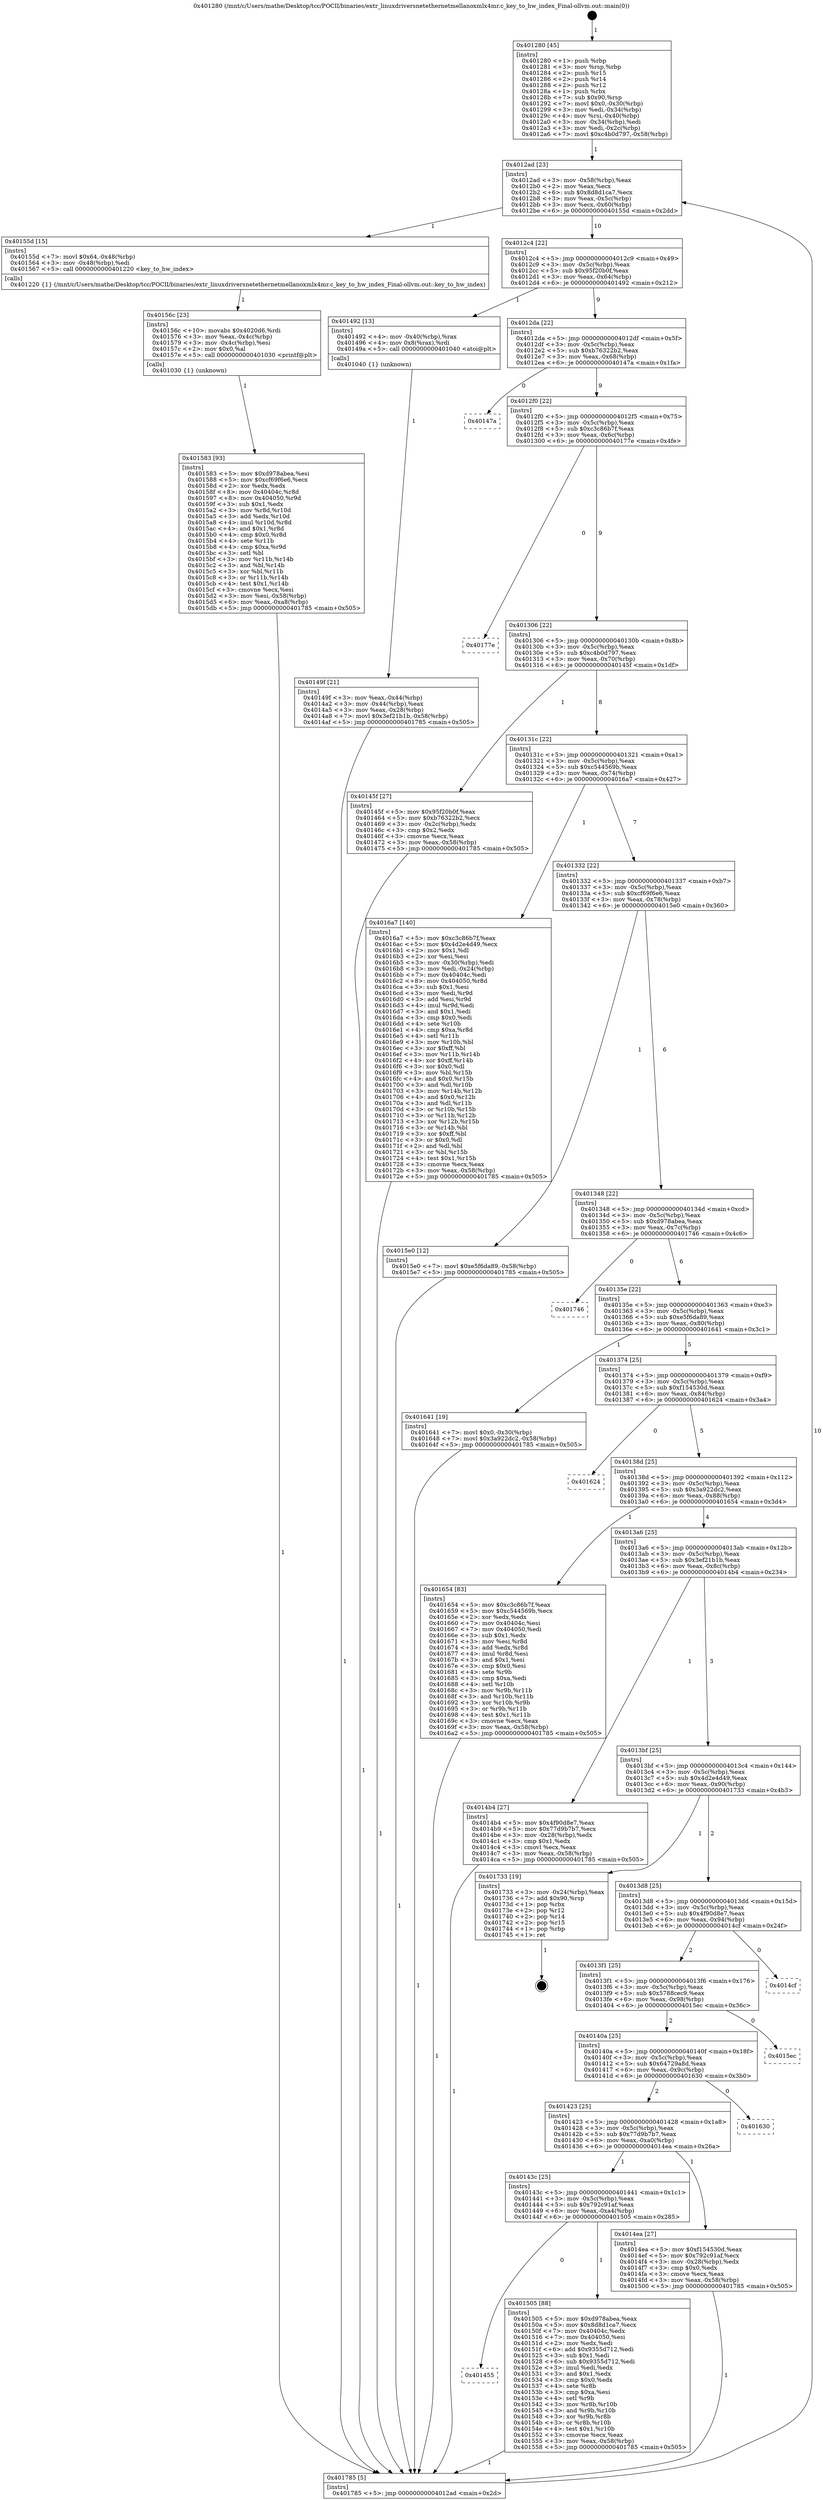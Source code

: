 digraph "0x401280" {
  label = "0x401280 (/mnt/c/Users/mathe/Desktop/tcc/POCII/binaries/extr_linuxdriversnetethernetmellanoxmlx4mr.c_key_to_hw_index_Final-ollvm.out::main(0))"
  labelloc = "t"
  node[shape=record]

  Entry [label="",width=0.3,height=0.3,shape=circle,fillcolor=black,style=filled]
  "0x4012ad" [label="{
     0x4012ad [23]\l
     | [instrs]\l
     &nbsp;&nbsp;0x4012ad \<+3\>: mov -0x58(%rbp),%eax\l
     &nbsp;&nbsp;0x4012b0 \<+2\>: mov %eax,%ecx\l
     &nbsp;&nbsp;0x4012b2 \<+6\>: sub $0x8d8d1ca7,%ecx\l
     &nbsp;&nbsp;0x4012b8 \<+3\>: mov %eax,-0x5c(%rbp)\l
     &nbsp;&nbsp;0x4012bb \<+3\>: mov %ecx,-0x60(%rbp)\l
     &nbsp;&nbsp;0x4012be \<+6\>: je 000000000040155d \<main+0x2dd\>\l
  }"]
  "0x40155d" [label="{
     0x40155d [15]\l
     | [instrs]\l
     &nbsp;&nbsp;0x40155d \<+7\>: movl $0x64,-0x48(%rbp)\l
     &nbsp;&nbsp;0x401564 \<+3\>: mov -0x48(%rbp),%edi\l
     &nbsp;&nbsp;0x401567 \<+5\>: call 0000000000401220 \<key_to_hw_index\>\l
     | [calls]\l
     &nbsp;&nbsp;0x401220 \{1\} (/mnt/c/Users/mathe/Desktop/tcc/POCII/binaries/extr_linuxdriversnetethernetmellanoxmlx4mr.c_key_to_hw_index_Final-ollvm.out::key_to_hw_index)\l
  }"]
  "0x4012c4" [label="{
     0x4012c4 [22]\l
     | [instrs]\l
     &nbsp;&nbsp;0x4012c4 \<+5\>: jmp 00000000004012c9 \<main+0x49\>\l
     &nbsp;&nbsp;0x4012c9 \<+3\>: mov -0x5c(%rbp),%eax\l
     &nbsp;&nbsp;0x4012cc \<+5\>: sub $0x95f20b0f,%eax\l
     &nbsp;&nbsp;0x4012d1 \<+3\>: mov %eax,-0x64(%rbp)\l
     &nbsp;&nbsp;0x4012d4 \<+6\>: je 0000000000401492 \<main+0x212\>\l
  }"]
  Exit [label="",width=0.3,height=0.3,shape=circle,fillcolor=black,style=filled,peripheries=2]
  "0x401492" [label="{
     0x401492 [13]\l
     | [instrs]\l
     &nbsp;&nbsp;0x401492 \<+4\>: mov -0x40(%rbp),%rax\l
     &nbsp;&nbsp;0x401496 \<+4\>: mov 0x8(%rax),%rdi\l
     &nbsp;&nbsp;0x40149a \<+5\>: call 0000000000401040 \<atoi@plt\>\l
     | [calls]\l
     &nbsp;&nbsp;0x401040 \{1\} (unknown)\l
  }"]
  "0x4012da" [label="{
     0x4012da [22]\l
     | [instrs]\l
     &nbsp;&nbsp;0x4012da \<+5\>: jmp 00000000004012df \<main+0x5f\>\l
     &nbsp;&nbsp;0x4012df \<+3\>: mov -0x5c(%rbp),%eax\l
     &nbsp;&nbsp;0x4012e2 \<+5\>: sub $0xb76322b2,%eax\l
     &nbsp;&nbsp;0x4012e7 \<+3\>: mov %eax,-0x68(%rbp)\l
     &nbsp;&nbsp;0x4012ea \<+6\>: je 000000000040147a \<main+0x1fa\>\l
  }"]
  "0x401583" [label="{
     0x401583 [93]\l
     | [instrs]\l
     &nbsp;&nbsp;0x401583 \<+5\>: mov $0xd978abea,%esi\l
     &nbsp;&nbsp;0x401588 \<+5\>: mov $0xcf69f6e6,%ecx\l
     &nbsp;&nbsp;0x40158d \<+2\>: xor %edx,%edx\l
     &nbsp;&nbsp;0x40158f \<+8\>: mov 0x40404c,%r8d\l
     &nbsp;&nbsp;0x401597 \<+8\>: mov 0x404050,%r9d\l
     &nbsp;&nbsp;0x40159f \<+3\>: sub $0x1,%edx\l
     &nbsp;&nbsp;0x4015a2 \<+3\>: mov %r8d,%r10d\l
     &nbsp;&nbsp;0x4015a5 \<+3\>: add %edx,%r10d\l
     &nbsp;&nbsp;0x4015a8 \<+4\>: imul %r10d,%r8d\l
     &nbsp;&nbsp;0x4015ac \<+4\>: and $0x1,%r8d\l
     &nbsp;&nbsp;0x4015b0 \<+4\>: cmp $0x0,%r8d\l
     &nbsp;&nbsp;0x4015b4 \<+4\>: sete %r11b\l
     &nbsp;&nbsp;0x4015b8 \<+4\>: cmp $0xa,%r9d\l
     &nbsp;&nbsp;0x4015bc \<+3\>: setl %bl\l
     &nbsp;&nbsp;0x4015bf \<+3\>: mov %r11b,%r14b\l
     &nbsp;&nbsp;0x4015c2 \<+3\>: and %bl,%r14b\l
     &nbsp;&nbsp;0x4015c5 \<+3\>: xor %bl,%r11b\l
     &nbsp;&nbsp;0x4015c8 \<+3\>: or %r11b,%r14b\l
     &nbsp;&nbsp;0x4015cb \<+4\>: test $0x1,%r14b\l
     &nbsp;&nbsp;0x4015cf \<+3\>: cmovne %ecx,%esi\l
     &nbsp;&nbsp;0x4015d2 \<+3\>: mov %esi,-0x58(%rbp)\l
     &nbsp;&nbsp;0x4015d5 \<+6\>: mov %eax,-0xa8(%rbp)\l
     &nbsp;&nbsp;0x4015db \<+5\>: jmp 0000000000401785 \<main+0x505\>\l
  }"]
  "0x40147a" [label="{
     0x40147a\l
  }", style=dashed]
  "0x4012f0" [label="{
     0x4012f0 [22]\l
     | [instrs]\l
     &nbsp;&nbsp;0x4012f0 \<+5\>: jmp 00000000004012f5 \<main+0x75\>\l
     &nbsp;&nbsp;0x4012f5 \<+3\>: mov -0x5c(%rbp),%eax\l
     &nbsp;&nbsp;0x4012f8 \<+5\>: sub $0xc3c86b7f,%eax\l
     &nbsp;&nbsp;0x4012fd \<+3\>: mov %eax,-0x6c(%rbp)\l
     &nbsp;&nbsp;0x401300 \<+6\>: je 000000000040177e \<main+0x4fe\>\l
  }"]
  "0x40156c" [label="{
     0x40156c [23]\l
     | [instrs]\l
     &nbsp;&nbsp;0x40156c \<+10\>: movabs $0x4020d6,%rdi\l
     &nbsp;&nbsp;0x401576 \<+3\>: mov %eax,-0x4c(%rbp)\l
     &nbsp;&nbsp;0x401579 \<+3\>: mov -0x4c(%rbp),%esi\l
     &nbsp;&nbsp;0x40157c \<+2\>: mov $0x0,%al\l
     &nbsp;&nbsp;0x40157e \<+5\>: call 0000000000401030 \<printf@plt\>\l
     | [calls]\l
     &nbsp;&nbsp;0x401030 \{1\} (unknown)\l
  }"]
  "0x40177e" [label="{
     0x40177e\l
  }", style=dashed]
  "0x401306" [label="{
     0x401306 [22]\l
     | [instrs]\l
     &nbsp;&nbsp;0x401306 \<+5\>: jmp 000000000040130b \<main+0x8b\>\l
     &nbsp;&nbsp;0x40130b \<+3\>: mov -0x5c(%rbp),%eax\l
     &nbsp;&nbsp;0x40130e \<+5\>: sub $0xc4b0d797,%eax\l
     &nbsp;&nbsp;0x401313 \<+3\>: mov %eax,-0x70(%rbp)\l
     &nbsp;&nbsp;0x401316 \<+6\>: je 000000000040145f \<main+0x1df\>\l
  }"]
  "0x401455" [label="{
     0x401455\l
  }", style=dashed]
  "0x40145f" [label="{
     0x40145f [27]\l
     | [instrs]\l
     &nbsp;&nbsp;0x40145f \<+5\>: mov $0x95f20b0f,%eax\l
     &nbsp;&nbsp;0x401464 \<+5\>: mov $0xb76322b2,%ecx\l
     &nbsp;&nbsp;0x401469 \<+3\>: mov -0x2c(%rbp),%edx\l
     &nbsp;&nbsp;0x40146c \<+3\>: cmp $0x2,%edx\l
     &nbsp;&nbsp;0x40146f \<+3\>: cmovne %ecx,%eax\l
     &nbsp;&nbsp;0x401472 \<+3\>: mov %eax,-0x58(%rbp)\l
     &nbsp;&nbsp;0x401475 \<+5\>: jmp 0000000000401785 \<main+0x505\>\l
  }"]
  "0x40131c" [label="{
     0x40131c [22]\l
     | [instrs]\l
     &nbsp;&nbsp;0x40131c \<+5\>: jmp 0000000000401321 \<main+0xa1\>\l
     &nbsp;&nbsp;0x401321 \<+3\>: mov -0x5c(%rbp),%eax\l
     &nbsp;&nbsp;0x401324 \<+5\>: sub $0xc544569b,%eax\l
     &nbsp;&nbsp;0x401329 \<+3\>: mov %eax,-0x74(%rbp)\l
     &nbsp;&nbsp;0x40132c \<+6\>: je 00000000004016a7 \<main+0x427\>\l
  }"]
  "0x401785" [label="{
     0x401785 [5]\l
     | [instrs]\l
     &nbsp;&nbsp;0x401785 \<+5\>: jmp 00000000004012ad \<main+0x2d\>\l
  }"]
  "0x401280" [label="{
     0x401280 [45]\l
     | [instrs]\l
     &nbsp;&nbsp;0x401280 \<+1\>: push %rbp\l
     &nbsp;&nbsp;0x401281 \<+3\>: mov %rsp,%rbp\l
     &nbsp;&nbsp;0x401284 \<+2\>: push %r15\l
     &nbsp;&nbsp;0x401286 \<+2\>: push %r14\l
     &nbsp;&nbsp;0x401288 \<+2\>: push %r12\l
     &nbsp;&nbsp;0x40128a \<+1\>: push %rbx\l
     &nbsp;&nbsp;0x40128b \<+7\>: sub $0x90,%rsp\l
     &nbsp;&nbsp;0x401292 \<+7\>: movl $0x0,-0x30(%rbp)\l
     &nbsp;&nbsp;0x401299 \<+3\>: mov %edi,-0x34(%rbp)\l
     &nbsp;&nbsp;0x40129c \<+4\>: mov %rsi,-0x40(%rbp)\l
     &nbsp;&nbsp;0x4012a0 \<+3\>: mov -0x34(%rbp),%edi\l
     &nbsp;&nbsp;0x4012a3 \<+3\>: mov %edi,-0x2c(%rbp)\l
     &nbsp;&nbsp;0x4012a6 \<+7\>: movl $0xc4b0d797,-0x58(%rbp)\l
  }"]
  "0x40149f" [label="{
     0x40149f [21]\l
     | [instrs]\l
     &nbsp;&nbsp;0x40149f \<+3\>: mov %eax,-0x44(%rbp)\l
     &nbsp;&nbsp;0x4014a2 \<+3\>: mov -0x44(%rbp),%eax\l
     &nbsp;&nbsp;0x4014a5 \<+3\>: mov %eax,-0x28(%rbp)\l
     &nbsp;&nbsp;0x4014a8 \<+7\>: movl $0x3ef21b1b,-0x58(%rbp)\l
     &nbsp;&nbsp;0x4014af \<+5\>: jmp 0000000000401785 \<main+0x505\>\l
  }"]
  "0x401505" [label="{
     0x401505 [88]\l
     | [instrs]\l
     &nbsp;&nbsp;0x401505 \<+5\>: mov $0xd978abea,%eax\l
     &nbsp;&nbsp;0x40150a \<+5\>: mov $0x8d8d1ca7,%ecx\l
     &nbsp;&nbsp;0x40150f \<+7\>: mov 0x40404c,%edx\l
     &nbsp;&nbsp;0x401516 \<+7\>: mov 0x404050,%esi\l
     &nbsp;&nbsp;0x40151d \<+2\>: mov %edx,%edi\l
     &nbsp;&nbsp;0x40151f \<+6\>: add $0x9355d712,%edi\l
     &nbsp;&nbsp;0x401525 \<+3\>: sub $0x1,%edi\l
     &nbsp;&nbsp;0x401528 \<+6\>: sub $0x9355d712,%edi\l
     &nbsp;&nbsp;0x40152e \<+3\>: imul %edi,%edx\l
     &nbsp;&nbsp;0x401531 \<+3\>: and $0x1,%edx\l
     &nbsp;&nbsp;0x401534 \<+3\>: cmp $0x0,%edx\l
     &nbsp;&nbsp;0x401537 \<+4\>: sete %r8b\l
     &nbsp;&nbsp;0x40153b \<+3\>: cmp $0xa,%esi\l
     &nbsp;&nbsp;0x40153e \<+4\>: setl %r9b\l
     &nbsp;&nbsp;0x401542 \<+3\>: mov %r8b,%r10b\l
     &nbsp;&nbsp;0x401545 \<+3\>: and %r9b,%r10b\l
     &nbsp;&nbsp;0x401548 \<+3\>: xor %r9b,%r8b\l
     &nbsp;&nbsp;0x40154b \<+3\>: or %r8b,%r10b\l
     &nbsp;&nbsp;0x40154e \<+4\>: test $0x1,%r10b\l
     &nbsp;&nbsp;0x401552 \<+3\>: cmovne %ecx,%eax\l
     &nbsp;&nbsp;0x401555 \<+3\>: mov %eax,-0x58(%rbp)\l
     &nbsp;&nbsp;0x401558 \<+5\>: jmp 0000000000401785 \<main+0x505\>\l
  }"]
  "0x4016a7" [label="{
     0x4016a7 [140]\l
     | [instrs]\l
     &nbsp;&nbsp;0x4016a7 \<+5\>: mov $0xc3c86b7f,%eax\l
     &nbsp;&nbsp;0x4016ac \<+5\>: mov $0x4d2e4d49,%ecx\l
     &nbsp;&nbsp;0x4016b1 \<+2\>: mov $0x1,%dl\l
     &nbsp;&nbsp;0x4016b3 \<+2\>: xor %esi,%esi\l
     &nbsp;&nbsp;0x4016b5 \<+3\>: mov -0x30(%rbp),%edi\l
     &nbsp;&nbsp;0x4016b8 \<+3\>: mov %edi,-0x24(%rbp)\l
     &nbsp;&nbsp;0x4016bb \<+7\>: mov 0x40404c,%edi\l
     &nbsp;&nbsp;0x4016c2 \<+8\>: mov 0x404050,%r8d\l
     &nbsp;&nbsp;0x4016ca \<+3\>: sub $0x1,%esi\l
     &nbsp;&nbsp;0x4016cd \<+3\>: mov %edi,%r9d\l
     &nbsp;&nbsp;0x4016d0 \<+3\>: add %esi,%r9d\l
     &nbsp;&nbsp;0x4016d3 \<+4\>: imul %r9d,%edi\l
     &nbsp;&nbsp;0x4016d7 \<+3\>: and $0x1,%edi\l
     &nbsp;&nbsp;0x4016da \<+3\>: cmp $0x0,%edi\l
     &nbsp;&nbsp;0x4016dd \<+4\>: sete %r10b\l
     &nbsp;&nbsp;0x4016e1 \<+4\>: cmp $0xa,%r8d\l
     &nbsp;&nbsp;0x4016e5 \<+4\>: setl %r11b\l
     &nbsp;&nbsp;0x4016e9 \<+3\>: mov %r10b,%bl\l
     &nbsp;&nbsp;0x4016ec \<+3\>: xor $0xff,%bl\l
     &nbsp;&nbsp;0x4016ef \<+3\>: mov %r11b,%r14b\l
     &nbsp;&nbsp;0x4016f2 \<+4\>: xor $0xff,%r14b\l
     &nbsp;&nbsp;0x4016f6 \<+3\>: xor $0x0,%dl\l
     &nbsp;&nbsp;0x4016f9 \<+3\>: mov %bl,%r15b\l
     &nbsp;&nbsp;0x4016fc \<+4\>: and $0x0,%r15b\l
     &nbsp;&nbsp;0x401700 \<+3\>: and %dl,%r10b\l
     &nbsp;&nbsp;0x401703 \<+3\>: mov %r14b,%r12b\l
     &nbsp;&nbsp;0x401706 \<+4\>: and $0x0,%r12b\l
     &nbsp;&nbsp;0x40170a \<+3\>: and %dl,%r11b\l
     &nbsp;&nbsp;0x40170d \<+3\>: or %r10b,%r15b\l
     &nbsp;&nbsp;0x401710 \<+3\>: or %r11b,%r12b\l
     &nbsp;&nbsp;0x401713 \<+3\>: xor %r12b,%r15b\l
     &nbsp;&nbsp;0x401716 \<+3\>: or %r14b,%bl\l
     &nbsp;&nbsp;0x401719 \<+3\>: xor $0xff,%bl\l
     &nbsp;&nbsp;0x40171c \<+3\>: or $0x0,%dl\l
     &nbsp;&nbsp;0x40171f \<+2\>: and %dl,%bl\l
     &nbsp;&nbsp;0x401721 \<+3\>: or %bl,%r15b\l
     &nbsp;&nbsp;0x401724 \<+4\>: test $0x1,%r15b\l
     &nbsp;&nbsp;0x401728 \<+3\>: cmovne %ecx,%eax\l
     &nbsp;&nbsp;0x40172b \<+3\>: mov %eax,-0x58(%rbp)\l
     &nbsp;&nbsp;0x40172e \<+5\>: jmp 0000000000401785 \<main+0x505\>\l
  }"]
  "0x401332" [label="{
     0x401332 [22]\l
     | [instrs]\l
     &nbsp;&nbsp;0x401332 \<+5\>: jmp 0000000000401337 \<main+0xb7\>\l
     &nbsp;&nbsp;0x401337 \<+3\>: mov -0x5c(%rbp),%eax\l
     &nbsp;&nbsp;0x40133a \<+5\>: sub $0xcf69f6e6,%eax\l
     &nbsp;&nbsp;0x40133f \<+3\>: mov %eax,-0x78(%rbp)\l
     &nbsp;&nbsp;0x401342 \<+6\>: je 00000000004015e0 \<main+0x360\>\l
  }"]
  "0x40143c" [label="{
     0x40143c [25]\l
     | [instrs]\l
     &nbsp;&nbsp;0x40143c \<+5\>: jmp 0000000000401441 \<main+0x1c1\>\l
     &nbsp;&nbsp;0x401441 \<+3\>: mov -0x5c(%rbp),%eax\l
     &nbsp;&nbsp;0x401444 \<+5\>: sub $0x792c91af,%eax\l
     &nbsp;&nbsp;0x401449 \<+6\>: mov %eax,-0xa4(%rbp)\l
     &nbsp;&nbsp;0x40144f \<+6\>: je 0000000000401505 \<main+0x285\>\l
  }"]
  "0x4015e0" [label="{
     0x4015e0 [12]\l
     | [instrs]\l
     &nbsp;&nbsp;0x4015e0 \<+7\>: movl $0xe5f6da89,-0x58(%rbp)\l
     &nbsp;&nbsp;0x4015e7 \<+5\>: jmp 0000000000401785 \<main+0x505\>\l
  }"]
  "0x401348" [label="{
     0x401348 [22]\l
     | [instrs]\l
     &nbsp;&nbsp;0x401348 \<+5\>: jmp 000000000040134d \<main+0xcd\>\l
     &nbsp;&nbsp;0x40134d \<+3\>: mov -0x5c(%rbp),%eax\l
     &nbsp;&nbsp;0x401350 \<+5\>: sub $0xd978abea,%eax\l
     &nbsp;&nbsp;0x401355 \<+3\>: mov %eax,-0x7c(%rbp)\l
     &nbsp;&nbsp;0x401358 \<+6\>: je 0000000000401746 \<main+0x4c6\>\l
  }"]
  "0x4014ea" [label="{
     0x4014ea [27]\l
     | [instrs]\l
     &nbsp;&nbsp;0x4014ea \<+5\>: mov $0xf154530d,%eax\l
     &nbsp;&nbsp;0x4014ef \<+5\>: mov $0x792c91af,%ecx\l
     &nbsp;&nbsp;0x4014f4 \<+3\>: mov -0x28(%rbp),%edx\l
     &nbsp;&nbsp;0x4014f7 \<+3\>: cmp $0x0,%edx\l
     &nbsp;&nbsp;0x4014fa \<+3\>: cmove %ecx,%eax\l
     &nbsp;&nbsp;0x4014fd \<+3\>: mov %eax,-0x58(%rbp)\l
     &nbsp;&nbsp;0x401500 \<+5\>: jmp 0000000000401785 \<main+0x505\>\l
  }"]
  "0x401746" [label="{
     0x401746\l
  }", style=dashed]
  "0x40135e" [label="{
     0x40135e [22]\l
     | [instrs]\l
     &nbsp;&nbsp;0x40135e \<+5\>: jmp 0000000000401363 \<main+0xe3\>\l
     &nbsp;&nbsp;0x401363 \<+3\>: mov -0x5c(%rbp),%eax\l
     &nbsp;&nbsp;0x401366 \<+5\>: sub $0xe5f6da89,%eax\l
     &nbsp;&nbsp;0x40136b \<+3\>: mov %eax,-0x80(%rbp)\l
     &nbsp;&nbsp;0x40136e \<+6\>: je 0000000000401641 \<main+0x3c1\>\l
  }"]
  "0x401423" [label="{
     0x401423 [25]\l
     | [instrs]\l
     &nbsp;&nbsp;0x401423 \<+5\>: jmp 0000000000401428 \<main+0x1a8\>\l
     &nbsp;&nbsp;0x401428 \<+3\>: mov -0x5c(%rbp),%eax\l
     &nbsp;&nbsp;0x40142b \<+5\>: sub $0x77d9b7b7,%eax\l
     &nbsp;&nbsp;0x401430 \<+6\>: mov %eax,-0xa0(%rbp)\l
     &nbsp;&nbsp;0x401436 \<+6\>: je 00000000004014ea \<main+0x26a\>\l
  }"]
  "0x401641" [label="{
     0x401641 [19]\l
     | [instrs]\l
     &nbsp;&nbsp;0x401641 \<+7\>: movl $0x0,-0x30(%rbp)\l
     &nbsp;&nbsp;0x401648 \<+7\>: movl $0x3a922dc2,-0x58(%rbp)\l
     &nbsp;&nbsp;0x40164f \<+5\>: jmp 0000000000401785 \<main+0x505\>\l
  }"]
  "0x401374" [label="{
     0x401374 [25]\l
     | [instrs]\l
     &nbsp;&nbsp;0x401374 \<+5\>: jmp 0000000000401379 \<main+0xf9\>\l
     &nbsp;&nbsp;0x401379 \<+3\>: mov -0x5c(%rbp),%eax\l
     &nbsp;&nbsp;0x40137c \<+5\>: sub $0xf154530d,%eax\l
     &nbsp;&nbsp;0x401381 \<+6\>: mov %eax,-0x84(%rbp)\l
     &nbsp;&nbsp;0x401387 \<+6\>: je 0000000000401624 \<main+0x3a4\>\l
  }"]
  "0x401630" [label="{
     0x401630\l
  }", style=dashed]
  "0x401624" [label="{
     0x401624\l
  }", style=dashed]
  "0x40138d" [label="{
     0x40138d [25]\l
     | [instrs]\l
     &nbsp;&nbsp;0x40138d \<+5\>: jmp 0000000000401392 \<main+0x112\>\l
     &nbsp;&nbsp;0x401392 \<+3\>: mov -0x5c(%rbp),%eax\l
     &nbsp;&nbsp;0x401395 \<+5\>: sub $0x3a922dc2,%eax\l
     &nbsp;&nbsp;0x40139a \<+6\>: mov %eax,-0x88(%rbp)\l
     &nbsp;&nbsp;0x4013a0 \<+6\>: je 0000000000401654 \<main+0x3d4\>\l
  }"]
  "0x40140a" [label="{
     0x40140a [25]\l
     | [instrs]\l
     &nbsp;&nbsp;0x40140a \<+5\>: jmp 000000000040140f \<main+0x18f\>\l
     &nbsp;&nbsp;0x40140f \<+3\>: mov -0x5c(%rbp),%eax\l
     &nbsp;&nbsp;0x401412 \<+5\>: sub $0x64729a8d,%eax\l
     &nbsp;&nbsp;0x401417 \<+6\>: mov %eax,-0x9c(%rbp)\l
     &nbsp;&nbsp;0x40141d \<+6\>: je 0000000000401630 \<main+0x3b0\>\l
  }"]
  "0x401654" [label="{
     0x401654 [83]\l
     | [instrs]\l
     &nbsp;&nbsp;0x401654 \<+5\>: mov $0xc3c86b7f,%eax\l
     &nbsp;&nbsp;0x401659 \<+5\>: mov $0xc544569b,%ecx\l
     &nbsp;&nbsp;0x40165e \<+2\>: xor %edx,%edx\l
     &nbsp;&nbsp;0x401660 \<+7\>: mov 0x40404c,%esi\l
     &nbsp;&nbsp;0x401667 \<+7\>: mov 0x404050,%edi\l
     &nbsp;&nbsp;0x40166e \<+3\>: sub $0x1,%edx\l
     &nbsp;&nbsp;0x401671 \<+3\>: mov %esi,%r8d\l
     &nbsp;&nbsp;0x401674 \<+3\>: add %edx,%r8d\l
     &nbsp;&nbsp;0x401677 \<+4\>: imul %r8d,%esi\l
     &nbsp;&nbsp;0x40167b \<+3\>: and $0x1,%esi\l
     &nbsp;&nbsp;0x40167e \<+3\>: cmp $0x0,%esi\l
     &nbsp;&nbsp;0x401681 \<+4\>: sete %r9b\l
     &nbsp;&nbsp;0x401685 \<+3\>: cmp $0xa,%edi\l
     &nbsp;&nbsp;0x401688 \<+4\>: setl %r10b\l
     &nbsp;&nbsp;0x40168c \<+3\>: mov %r9b,%r11b\l
     &nbsp;&nbsp;0x40168f \<+3\>: and %r10b,%r11b\l
     &nbsp;&nbsp;0x401692 \<+3\>: xor %r10b,%r9b\l
     &nbsp;&nbsp;0x401695 \<+3\>: or %r9b,%r11b\l
     &nbsp;&nbsp;0x401698 \<+4\>: test $0x1,%r11b\l
     &nbsp;&nbsp;0x40169c \<+3\>: cmovne %ecx,%eax\l
     &nbsp;&nbsp;0x40169f \<+3\>: mov %eax,-0x58(%rbp)\l
     &nbsp;&nbsp;0x4016a2 \<+5\>: jmp 0000000000401785 \<main+0x505\>\l
  }"]
  "0x4013a6" [label="{
     0x4013a6 [25]\l
     | [instrs]\l
     &nbsp;&nbsp;0x4013a6 \<+5\>: jmp 00000000004013ab \<main+0x12b\>\l
     &nbsp;&nbsp;0x4013ab \<+3\>: mov -0x5c(%rbp),%eax\l
     &nbsp;&nbsp;0x4013ae \<+5\>: sub $0x3ef21b1b,%eax\l
     &nbsp;&nbsp;0x4013b3 \<+6\>: mov %eax,-0x8c(%rbp)\l
     &nbsp;&nbsp;0x4013b9 \<+6\>: je 00000000004014b4 \<main+0x234\>\l
  }"]
  "0x4015ec" [label="{
     0x4015ec\l
  }", style=dashed]
  "0x4014b4" [label="{
     0x4014b4 [27]\l
     | [instrs]\l
     &nbsp;&nbsp;0x4014b4 \<+5\>: mov $0x4f90d8e7,%eax\l
     &nbsp;&nbsp;0x4014b9 \<+5\>: mov $0x77d9b7b7,%ecx\l
     &nbsp;&nbsp;0x4014be \<+3\>: mov -0x28(%rbp),%edx\l
     &nbsp;&nbsp;0x4014c1 \<+3\>: cmp $0x1,%edx\l
     &nbsp;&nbsp;0x4014c4 \<+3\>: cmovl %ecx,%eax\l
     &nbsp;&nbsp;0x4014c7 \<+3\>: mov %eax,-0x58(%rbp)\l
     &nbsp;&nbsp;0x4014ca \<+5\>: jmp 0000000000401785 \<main+0x505\>\l
  }"]
  "0x4013bf" [label="{
     0x4013bf [25]\l
     | [instrs]\l
     &nbsp;&nbsp;0x4013bf \<+5\>: jmp 00000000004013c4 \<main+0x144\>\l
     &nbsp;&nbsp;0x4013c4 \<+3\>: mov -0x5c(%rbp),%eax\l
     &nbsp;&nbsp;0x4013c7 \<+5\>: sub $0x4d2e4d49,%eax\l
     &nbsp;&nbsp;0x4013cc \<+6\>: mov %eax,-0x90(%rbp)\l
     &nbsp;&nbsp;0x4013d2 \<+6\>: je 0000000000401733 \<main+0x4b3\>\l
  }"]
  "0x4013f1" [label="{
     0x4013f1 [25]\l
     | [instrs]\l
     &nbsp;&nbsp;0x4013f1 \<+5\>: jmp 00000000004013f6 \<main+0x176\>\l
     &nbsp;&nbsp;0x4013f6 \<+3\>: mov -0x5c(%rbp),%eax\l
     &nbsp;&nbsp;0x4013f9 \<+5\>: sub $0x5788cec9,%eax\l
     &nbsp;&nbsp;0x4013fe \<+6\>: mov %eax,-0x98(%rbp)\l
     &nbsp;&nbsp;0x401404 \<+6\>: je 00000000004015ec \<main+0x36c\>\l
  }"]
  "0x401733" [label="{
     0x401733 [19]\l
     | [instrs]\l
     &nbsp;&nbsp;0x401733 \<+3\>: mov -0x24(%rbp),%eax\l
     &nbsp;&nbsp;0x401736 \<+7\>: add $0x90,%rsp\l
     &nbsp;&nbsp;0x40173d \<+1\>: pop %rbx\l
     &nbsp;&nbsp;0x40173e \<+2\>: pop %r12\l
     &nbsp;&nbsp;0x401740 \<+2\>: pop %r14\l
     &nbsp;&nbsp;0x401742 \<+2\>: pop %r15\l
     &nbsp;&nbsp;0x401744 \<+1\>: pop %rbp\l
     &nbsp;&nbsp;0x401745 \<+1\>: ret\l
  }"]
  "0x4013d8" [label="{
     0x4013d8 [25]\l
     | [instrs]\l
     &nbsp;&nbsp;0x4013d8 \<+5\>: jmp 00000000004013dd \<main+0x15d\>\l
     &nbsp;&nbsp;0x4013dd \<+3\>: mov -0x5c(%rbp),%eax\l
     &nbsp;&nbsp;0x4013e0 \<+5\>: sub $0x4f90d8e7,%eax\l
     &nbsp;&nbsp;0x4013e5 \<+6\>: mov %eax,-0x94(%rbp)\l
     &nbsp;&nbsp;0x4013eb \<+6\>: je 00000000004014cf \<main+0x24f\>\l
  }"]
  "0x4014cf" [label="{
     0x4014cf\l
  }", style=dashed]
  Entry -> "0x401280" [label=" 1"]
  "0x4012ad" -> "0x40155d" [label=" 1"]
  "0x4012ad" -> "0x4012c4" [label=" 10"]
  "0x401733" -> Exit [label=" 1"]
  "0x4012c4" -> "0x401492" [label=" 1"]
  "0x4012c4" -> "0x4012da" [label=" 9"]
  "0x4016a7" -> "0x401785" [label=" 1"]
  "0x4012da" -> "0x40147a" [label=" 0"]
  "0x4012da" -> "0x4012f0" [label=" 9"]
  "0x401654" -> "0x401785" [label=" 1"]
  "0x4012f0" -> "0x40177e" [label=" 0"]
  "0x4012f0" -> "0x401306" [label=" 9"]
  "0x401641" -> "0x401785" [label=" 1"]
  "0x401306" -> "0x40145f" [label=" 1"]
  "0x401306" -> "0x40131c" [label=" 8"]
  "0x40145f" -> "0x401785" [label=" 1"]
  "0x401280" -> "0x4012ad" [label=" 1"]
  "0x401785" -> "0x4012ad" [label=" 10"]
  "0x401492" -> "0x40149f" [label=" 1"]
  "0x40149f" -> "0x401785" [label=" 1"]
  "0x4015e0" -> "0x401785" [label=" 1"]
  "0x40131c" -> "0x4016a7" [label=" 1"]
  "0x40131c" -> "0x401332" [label=" 7"]
  "0x401583" -> "0x401785" [label=" 1"]
  "0x401332" -> "0x4015e0" [label=" 1"]
  "0x401332" -> "0x401348" [label=" 6"]
  "0x40155d" -> "0x40156c" [label=" 1"]
  "0x401348" -> "0x401746" [label=" 0"]
  "0x401348" -> "0x40135e" [label=" 6"]
  "0x401505" -> "0x401785" [label=" 1"]
  "0x40135e" -> "0x401641" [label=" 1"]
  "0x40135e" -> "0x401374" [label=" 5"]
  "0x40143c" -> "0x401505" [label=" 1"]
  "0x401374" -> "0x401624" [label=" 0"]
  "0x401374" -> "0x40138d" [label=" 5"]
  "0x40156c" -> "0x401583" [label=" 1"]
  "0x40138d" -> "0x401654" [label=" 1"]
  "0x40138d" -> "0x4013a6" [label=" 4"]
  "0x401423" -> "0x40143c" [label=" 1"]
  "0x4013a6" -> "0x4014b4" [label=" 1"]
  "0x4013a6" -> "0x4013bf" [label=" 3"]
  "0x4014b4" -> "0x401785" [label=" 1"]
  "0x401423" -> "0x4014ea" [label=" 1"]
  "0x4013bf" -> "0x401733" [label=" 1"]
  "0x4013bf" -> "0x4013d8" [label=" 2"]
  "0x40140a" -> "0x401423" [label=" 2"]
  "0x4013d8" -> "0x4014cf" [label=" 0"]
  "0x4013d8" -> "0x4013f1" [label=" 2"]
  "0x40143c" -> "0x401455" [label=" 0"]
  "0x4013f1" -> "0x4015ec" [label=" 0"]
  "0x4013f1" -> "0x40140a" [label=" 2"]
  "0x4014ea" -> "0x401785" [label=" 1"]
  "0x40140a" -> "0x401630" [label=" 0"]
}
